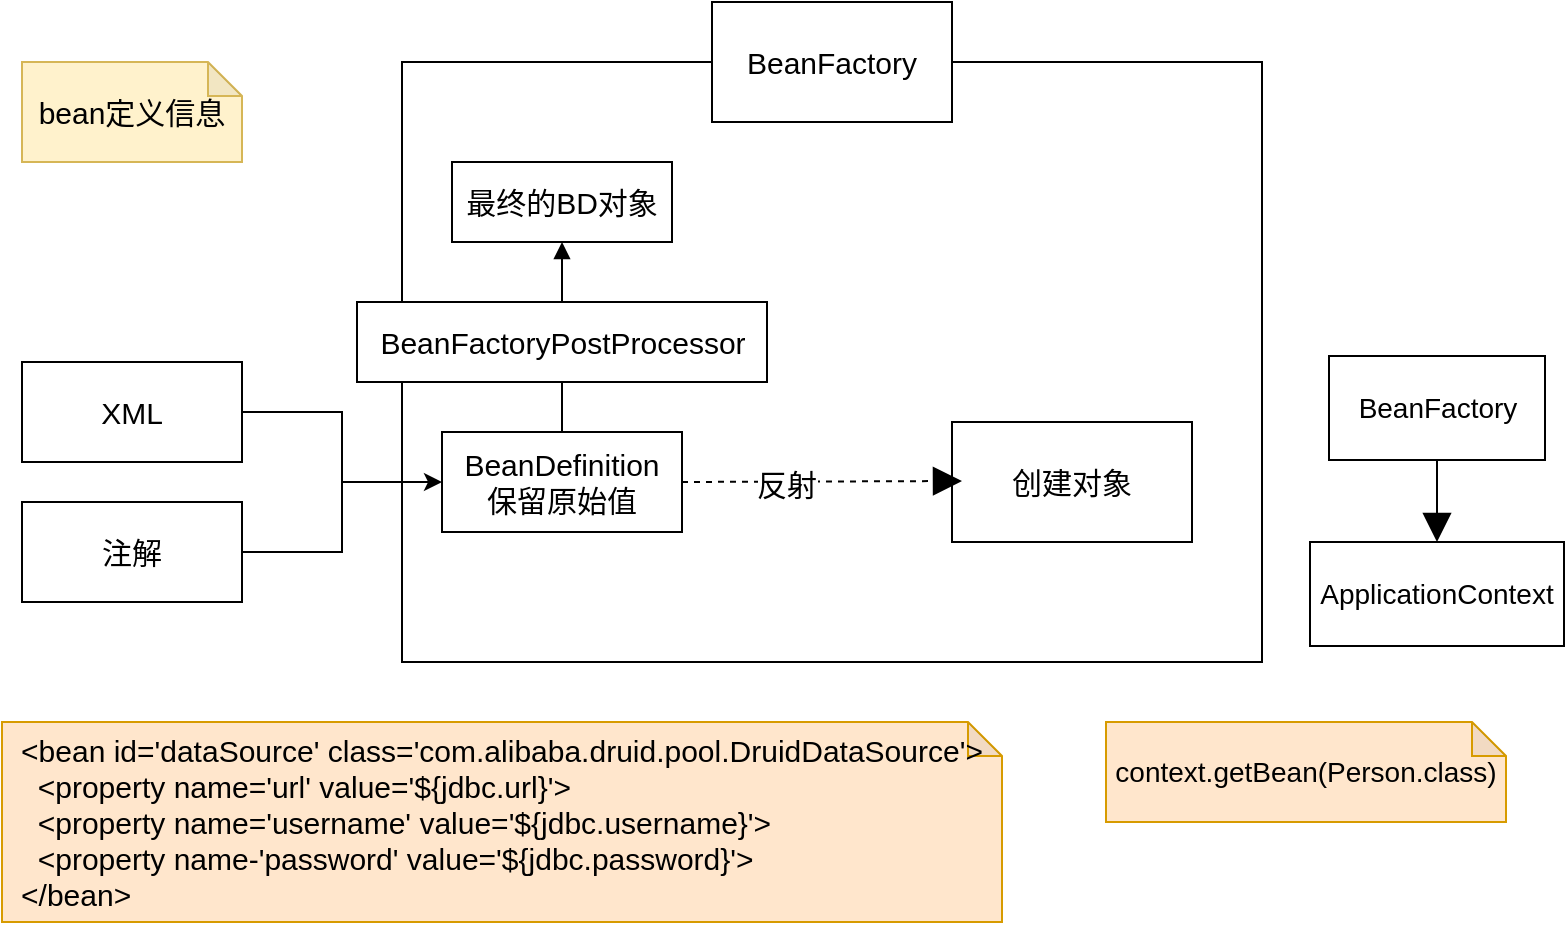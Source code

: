 <mxfile version="15.9.1" type="github">
  <diagram id="bVKBuHjyLu6Nhd4JCsNb" name="Page-1">
    <mxGraphModel dx="1052" dy="553" grid="0" gridSize="10" guides="1" tooltips="1" connect="1" arrows="1" fold="1" page="1" pageScale="1" pageWidth="827" pageHeight="1169" math="0" shadow="0">
      <root>
        <mxCell id="0" />
        <mxCell id="1" parent="0" />
        <mxCell id="fvrb1zfOBYmfdSBxhrvv-1" value="&lt;font style=&quot;font-size: 15px&quot;&gt;XML&lt;/font&gt;" style="rounded=0;whiteSpace=wrap;html=1;" parent="1" vertex="1">
          <mxGeometry x="36" y="215" width="110" height="50" as="geometry" />
        </mxCell>
        <mxCell id="kVP1armv6cL0o3EUo8lq-1" value="&lt;font style=&quot;font-size: 15px&quot;&gt;bean定义信息&lt;/font&gt;" style="shape=note;whiteSpace=wrap;html=1;backgroundOutline=1;darkOpacity=0.05;size=17;fillColor=#fff2cc;strokeColor=#d6b656;" parent="1" vertex="1">
          <mxGeometry x="36" y="65" width="110" height="50" as="geometry" />
        </mxCell>
        <mxCell id="kVP1armv6cL0o3EUo8lq-7" value="" style="edgeStyle=orthogonalEdgeStyle;rounded=0;orthogonalLoop=1;jettySize=auto;html=1;fontSize=15;" parent="1" source="kVP1armv6cL0o3EUo8lq-2" target="kVP1armv6cL0o3EUo8lq-5" edge="1">
          <mxGeometry relative="1" as="geometry" />
        </mxCell>
        <mxCell id="kVP1armv6cL0o3EUo8lq-2" value="&lt;font style=&quot;font-size: 15px&quot;&gt;注解&lt;/font&gt;" style="rounded=0;whiteSpace=wrap;html=1;" parent="1" vertex="1">
          <mxGeometry x="36" y="285" width="110" height="50" as="geometry" />
        </mxCell>
        <mxCell id="kVP1armv6cL0o3EUo8lq-3" value="" style="rounded=0;whiteSpace=wrap;html=1;fontSize=15;" parent="1" vertex="1">
          <mxGeometry x="226" y="65" width="430" height="300" as="geometry" />
        </mxCell>
        <mxCell id="kVP1armv6cL0o3EUo8lq-4" value="BeanFactory" style="rounded=0;whiteSpace=wrap;html=1;fontSize=15;" parent="1" vertex="1">
          <mxGeometry x="381" y="35" width="120" height="60" as="geometry" />
        </mxCell>
        <mxCell id="kVP1armv6cL0o3EUo8lq-15" value="" style="edgeStyle=orthogonalEdgeStyle;rounded=0;orthogonalLoop=1;jettySize=auto;html=1;fontSize=15;endArrow=block;endFill=1;" parent="1" source="kVP1armv6cL0o3EUo8lq-5" target="kVP1armv6cL0o3EUo8lq-13" edge="1">
          <mxGeometry relative="1" as="geometry" />
        </mxCell>
        <mxCell id="kVP1armv6cL0o3EUo8lq-5" value="BeanDefinition&lt;br&gt;保留原始值" style="rounded=0;whiteSpace=wrap;html=1;fontSize=15;" parent="1" vertex="1">
          <mxGeometry x="246" y="250" width="120" height="50" as="geometry" />
        </mxCell>
        <mxCell id="kVP1armv6cL0o3EUo8lq-6" value="" style="edgeStyle=orthogonalEdgeStyle;rounded=0;orthogonalLoop=1;jettySize=auto;html=1;fontSize=15;" parent="1" source="fvrb1zfOBYmfdSBxhrvv-1" target="kVP1armv6cL0o3EUo8lq-5" edge="1">
          <mxGeometry relative="1" as="geometry">
            <Array as="points">
              <mxPoint x="196" y="240" />
              <mxPoint x="196" y="275" />
            </Array>
          </mxGeometry>
        </mxCell>
        <mxCell id="kVP1armv6cL0o3EUo8lq-8" value="创建对象" style="rounded=0;whiteSpace=wrap;html=1;fontSize=15;" parent="1" vertex="1">
          <mxGeometry x="501" y="245" width="120" height="60" as="geometry" />
        </mxCell>
        <mxCell id="kVP1armv6cL0o3EUo8lq-12" value="" style="endArrow=block;dashed=1;endFill=1;endSize=12;html=1;rounded=0;fontSize=15;exitX=1;exitY=0.5;exitDx=0;exitDy=0;" parent="1" source="kVP1armv6cL0o3EUo8lq-5" edge="1">
          <mxGeometry width="160" relative="1" as="geometry">
            <mxPoint x="376" y="275" as="sourcePoint" />
            <mxPoint x="506" y="274.5" as="targetPoint" />
          </mxGeometry>
        </mxCell>
        <mxCell id="kVP1armv6cL0o3EUo8lq-14" value="反射" style="edgeLabel;html=1;align=center;verticalAlign=middle;resizable=0;points=[];fontSize=15;" parent="kVP1armv6cL0o3EUo8lq-12" vertex="1" connectable="0">
          <mxGeometry x="-0.261" y="-1" relative="1" as="geometry">
            <mxPoint as="offset" />
          </mxGeometry>
        </mxCell>
        <mxCell id="kVP1armv6cL0o3EUo8lq-13" value="最终的BD对象" style="rounded=0;whiteSpace=wrap;html=1;fontSize=15;" parent="1" vertex="1">
          <mxGeometry x="251" y="115" width="110" height="40" as="geometry" />
        </mxCell>
        <mxCell id="kVP1armv6cL0o3EUo8lq-16" value="BeanFactoryPostProcessor" style="rounded=0;whiteSpace=wrap;html=1;fontSize=15;" parent="1" vertex="1">
          <mxGeometry x="203.5" y="185" width="205" height="40" as="geometry" />
        </mxCell>
        <mxCell id="kVP1armv6cL0o3EUo8lq-17" value="&lt;div style=&quot;text-align: left&quot;&gt;&lt;span style=&quot;font-size: 15px&quot;&gt;&amp;lt;bean id=&#39;dataSource&#39; class=&#39;com.alibaba.druid.pool.DruidDataSource&#39;&amp;gt;&lt;/span&gt;&lt;/div&gt;&lt;span style=&quot;font-size: 15px&quot;&gt;&lt;div style=&quot;text-align: left&quot;&gt;&lt;span&gt;&amp;nbsp; &amp;lt;property name=&#39;url&#39; value=&#39;${jdbc.url}&#39;&amp;gt;&lt;/span&gt;&lt;/div&gt;&lt;div style=&quot;text-align: left&quot;&gt;&lt;span&gt;&amp;nbsp; &amp;lt;property name=&#39;username&#39; value=&#39;${jdbc.username}&#39;&amp;gt;&lt;/span&gt;&lt;/div&gt;&lt;div style=&quot;text-align: left&quot;&gt;&lt;span&gt;&amp;nbsp; &amp;lt;property name-&#39;password&#39; value=&#39;${jdbc.password}&#39;&amp;gt;&lt;/span&gt;&lt;/div&gt;&lt;div style=&quot;text-align: left&quot;&gt;&lt;span&gt;&amp;lt;/bean&amp;gt;&lt;/span&gt;&lt;/div&gt;&lt;/span&gt;" style="shape=note;whiteSpace=wrap;html=1;backgroundOutline=1;darkOpacity=0.05;size=17;fillColor=#ffe6cc;strokeColor=#d79b00;" parent="1" vertex="1">
          <mxGeometry x="26" y="395" width="500" height="100" as="geometry" />
        </mxCell>
        <mxCell id="kVP1armv6cL0o3EUo8lq-18" value="&lt;div style=&quot;text-align: left&quot;&gt;&lt;font style=&quot;font-size: 14px&quot;&gt;context.getBean(Person.class)&lt;/font&gt;&lt;/div&gt;" style="shape=note;whiteSpace=wrap;html=1;backgroundOutline=1;darkOpacity=0.05;size=17;fillColor=#ffe6cc;strokeColor=#d79b00;" parent="1" vertex="1">
          <mxGeometry x="578" y="395" width="200" height="50" as="geometry" />
        </mxCell>
        <mxCell id="6qEHQewcnSZ_MV3cc5DO-1" value="BeanFactory" style="rounded=0;whiteSpace=wrap;html=1;fontSize=14;" vertex="1" parent="1">
          <mxGeometry x="689.5" y="212" width="108" height="52" as="geometry" />
        </mxCell>
        <mxCell id="6qEHQewcnSZ_MV3cc5DO-2" value="" style="endArrow=block;endFill=1;endSize=12;html=1;rounded=0;fontSize=14;entryX=0.5;entryY=0;entryDx=0;entryDy=0;exitX=0.5;exitY=1;exitDx=0;exitDy=0;" edge="1" parent="1" source="6qEHQewcnSZ_MV3cc5DO-1" target="6qEHQewcnSZ_MV3cc5DO-3">
          <mxGeometry width="160" relative="1" as="geometry">
            <mxPoint x="580.5" y="281" as="sourcePoint" />
            <mxPoint x="740.5" y="281" as="targetPoint" />
          </mxGeometry>
        </mxCell>
        <mxCell id="6qEHQewcnSZ_MV3cc5DO-3" value="ApplicationContext" style="rounded=0;whiteSpace=wrap;html=1;fontSize=14;" vertex="1" parent="1">
          <mxGeometry x="680" y="305" width="127" height="52" as="geometry" />
        </mxCell>
      </root>
    </mxGraphModel>
  </diagram>
</mxfile>
